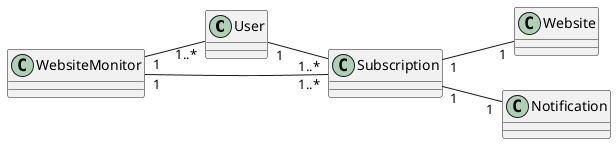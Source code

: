 - never verb or operation as a class name

@startuml
left to right direction

class User
class Website
class WebsiteMonitor
class Subscription
class Notification

User "1" -- "1..*" Subscription
Subscription "1" -- "1" Website
WebsiteMonitor "1" -- "1..*" User
WebsiteMonitor "1" -- "1..*" Subscription
Subscription "1" -- "1" Notification
@enduml